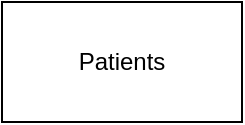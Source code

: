 <mxfile version="21.5.0" type="github">
  <diagram name="Page-1" id="Mu1MUeHtanDo3Cw2S8Uz">
    <mxGraphModel dx="1050" dy="619" grid="1" gridSize="10" guides="1" tooltips="1" connect="1" arrows="1" fold="1" page="1" pageScale="1" pageWidth="850" pageHeight="1100" math="0" shadow="0">
      <root>
        <mxCell id="0" />
        <mxCell id="1" parent="0" />
        <mxCell id="5QoQoXhhe3nz9QZbMAvA-1" value="Patients" style="rounded=0;whiteSpace=wrap;html=1;" vertex="1" parent="1">
          <mxGeometry x="360" y="290" width="120" height="60" as="geometry" />
        </mxCell>
      </root>
    </mxGraphModel>
  </diagram>
</mxfile>
